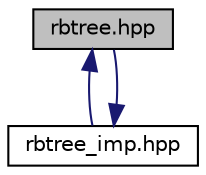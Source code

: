 digraph "rbtree.hpp"
{
 // LATEX_PDF_SIZE
  edge [fontname="Helvetica",fontsize="10",labelfontname="Helvetica",labelfontsize="10"];
  node [fontname="Helvetica",fontsize="10",shape=record];
  Node1 [label="rbtree.hpp",height=0.2,width=0.4,color="black", fillcolor="grey75", style="filled", fontcolor="black",tooltip=" "];
  Node1 -> Node2 [dir="back",color="midnightblue",fontsize="10",style="solid",fontname="Helvetica"];
  Node2 [label="rbtree_imp.hpp",height=0.2,width=0.4,color="black", fillcolor="white", style="filled",URL="$rbtree__imp_8hpp.html",tooltip=" "];
  Node2 -> Node1 [dir="back",color="midnightblue",fontsize="10",style="solid",fontname="Helvetica"];
}
